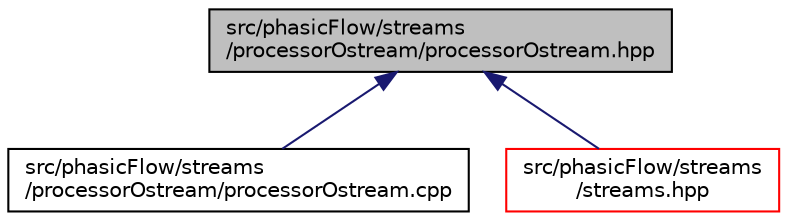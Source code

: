 digraph "src/phasicFlow/streams/processorOstream/processorOstream.hpp"
{
 // LATEX_PDF_SIZE
  edge [fontname="Helvetica",fontsize="10",labelfontname="Helvetica",labelfontsize="10"];
  node [fontname="Helvetica",fontsize="10",shape=record];
  Node1 [label="src/phasicFlow/streams\l/processorOstream/processorOstream.hpp",height=0.2,width=0.4,color="black", fillcolor="grey75", style="filled", fontcolor="black",tooltip=" "];
  Node1 -> Node2 [dir="back",color="midnightblue",fontsize="10",style="solid",fontname="Helvetica"];
  Node2 [label="src/phasicFlow/streams\l/processorOstream/processorOstream.cpp",height=0.2,width=0.4,color="black", fillcolor="white", style="filled",URL="$processorOstream_8cpp.html",tooltip=" "];
  Node1 -> Node3 [dir="back",color="midnightblue",fontsize="10",style="solid",fontname="Helvetica"];
  Node3 [label="src/phasicFlow/streams\l/streams.hpp",height=0.2,width=0.4,color="red", fillcolor="white", style="filled",URL="$streams_8hpp.html",tooltip=" "];
}

